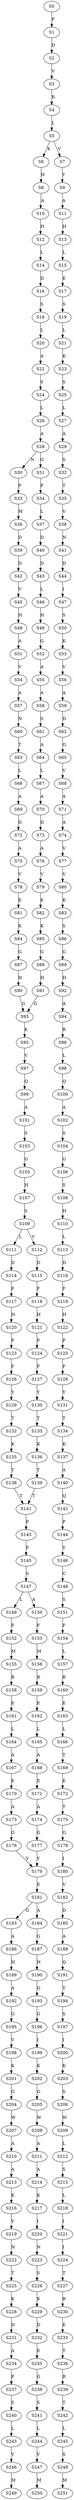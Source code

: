 strict digraph  {
	S0 -> S1 [ label = P ];
	S1 -> S2 [ label = D ];
	S2 -> S3 [ label = V ];
	S3 -> S4 [ label = R ];
	S4 -> S5 [ label = L ];
	S5 -> S6 [ label = K ];
	S5 -> S7 [ label = V ];
	S6 -> S8 [ label = H ];
	S7 -> S9 [ label = Y ];
	S8 -> S10 [ label = A ];
	S9 -> S11 [ label = A ];
	S10 -> S12 [ label = H ];
	S11 -> S13 [ label = H ];
	S12 -> S14 [ label = L ];
	S13 -> S15 [ label = L ];
	S14 -> S16 [ label = D ];
	S15 -> S17 [ label = E ];
	S16 -> S18 [ label = S ];
	S17 -> S19 [ label = S ];
	S18 -> S20 [ label = L ];
	S19 -> S21 [ label = L ];
	S20 -> S22 [ label = A ];
	S21 -> S23 [ label = K ];
	S22 -> S24 [ label = S ];
	S23 -> S25 [ label = S ];
	S24 -> S26 [ label = L ];
	S25 -> S27 [ label = L ];
	S26 -> S28 [ label = A ];
	S27 -> S29 [ label = A ];
	S28 -> S30 [ label = N ];
	S28 -> S31 [ label = G ];
	S29 -> S32 [ label = S ];
	S30 -> S33 [ label = P ];
	S31 -> S34 [ label = P ];
	S32 -> S35 [ label = T ];
	S33 -> S36 [ label = M ];
	S34 -> S37 [ label = L ];
	S35 -> S38 [ label = V ];
	S36 -> S39 [ label = D ];
	S37 -> S40 [ label = D ];
	S38 -> S41 [ label = N ];
	S39 -> S42 [ label = D ];
	S40 -> S43 [ label = D ];
	S41 -> S44 [ label = D ];
	S42 -> S45 [ label = V ];
	S43 -> S46 [ label = L ];
	S44 -> S47 [ label = I ];
	S45 -> S48 [ label = H ];
	S46 -> S49 [ label = H ];
	S47 -> S50 [ label = S ];
	S48 -> S51 [ label = A ];
	S49 -> S52 [ label = G ];
	S50 -> S53 [ label = K ];
	S51 -> S54 [ label = V ];
	S52 -> S55 [ label = A ];
	S53 -> S56 [ label = V ];
	S54 -> S57 [ label = A ];
	S55 -> S58 [ label = A ];
	S56 -> S59 [ label = A ];
	S57 -> S60 [ label = N ];
	S58 -> S61 [ label = S ];
	S59 -> S62 [ label = D ];
	S60 -> S63 [ label = T ];
	S61 -> S64 [ label = A ];
	S62 -> S65 [ label = G ];
	S63 -> S66 [ label = L ];
	S64 -> S67 [ label = L ];
	S65 -> S68 [ label = V ];
	S66 -> S69 [ label = A ];
	S67 -> S70 [ label = A ];
	S68 -> S71 [ label = A ];
	S69 -> S72 [ label = D ];
	S70 -> S73 [ label = D ];
	S71 -> S74 [ label = A ];
	S72 -> S75 [ label = A ];
	S73 -> S76 [ label = A ];
	S74 -> S77 [ label = V ];
	S75 -> S78 [ label = V ];
	S76 -> S79 [ label = V ];
	S77 -> S80 [ label = V ];
	S78 -> S81 [ label = K ];
	S79 -> S82 [ label = K ];
	S80 -> S83 [ label = K ];
	S81 -> S84 [ label = K ];
	S82 -> S85 [ label = K ];
	S83 -> S86 [ label = S ];
	S84 -> S87 [ label = G ];
	S85 -> S88 [ label = G ];
	S86 -> S89 [ label = G ];
	S87 -> S90 [ label = H ];
	S88 -> S91 [ label = H ];
	S89 -> S92 [ label = H ];
	S90 -> S93 [ label = G ];
	S91 -> S93 [ label = G ];
	S92 -> S94 [ label = A ];
	S93 -> S95 [ label = K ];
	S94 -> S96 [ label = R ];
	S95 -> S97 [ label = V ];
	S96 -> S98 [ label = L ];
	S97 -> S99 [ label = Q ];
	S98 -> S100 [ label = Q ];
	S99 -> S101 [ label = A ];
	S100 -> S102 [ label = A ];
	S101 -> S103 [ label = S ];
	S102 -> S104 [ label = S ];
	S103 -> S105 [ label = G ];
	S104 -> S106 [ label = G ];
	S105 -> S107 [ label = H ];
	S106 -> S108 [ label = S ];
	S107 -> S109 [ label = S ];
	S108 -> S110 [ label = H ];
	S109 -> S111 [ label = L ];
	S109 -> S112 [ label = V ];
	S110 -> S113 [ label = L ];
	S111 -> S114 [ label = D ];
	S112 -> S115 [ label = D ];
	S113 -> S116 [ label = D ];
	S114 -> S117 [ label = F ];
	S115 -> S118 [ label = F ];
	S116 -> S119 [ label = F ];
	S117 -> S120 [ label = H ];
	S118 -> S121 [ label = H ];
	S119 -> S122 [ label = H ];
	S120 -> S123 [ label = P ];
	S121 -> S124 [ label = P ];
	S122 -> S125 [ label = P ];
	S123 -> S126 [ label = F ];
	S124 -> S127 [ label = F ];
	S125 -> S128 [ label = F ];
	S126 -> S129 [ label = Y ];
	S127 -> S130 [ label = Y ];
	S128 -> S131 [ label = Y ];
	S129 -> S132 [ label = T ];
	S130 -> S133 [ label = T ];
	S131 -> S134 [ label = T ];
	S132 -> S135 [ label = K ];
	S133 -> S136 [ label = K ];
	S134 -> S137 [ label = K ];
	S135 -> S138 [ label = T ];
	S136 -> S139 [ label = T ];
	S137 -> S140 [ label = A ];
	S138 -> S141 [ label = T ];
	S139 -> S141 [ label = T ];
	S140 -> S142 [ label = Q ];
	S141 -> S143 [ label = P ];
	S142 -> S144 [ label = P ];
	S143 -> S145 [ label = F ];
	S144 -> S146 [ label = Y ];
	S145 -> S147 [ label = S ];
	S146 -> S148 [ label = C ];
	S147 -> S149 [ label = L ];
	S147 -> S150 [ label = A ];
	S148 -> S151 [ label = S ];
	S149 -> S152 [ label = F ];
	S150 -> S153 [ label = F ];
	S151 -> S154 [ label = F ];
	S152 -> S155 [ label = M ];
	S153 -> S156 [ label = M ];
	S154 -> S157 [ label = L ];
	S155 -> S158 [ label = R ];
	S156 -> S159 [ label = R ];
	S157 -> S160 [ label = R ];
	S158 -> S161 [ label = E ];
	S159 -> S162 [ label = E ];
	S160 -> S163 [ label = E ];
	S161 -> S164 [ label = L ];
	S162 -> S165 [ label = L ];
	S163 -> S166 [ label = L ];
	S164 -> S167 [ label = A ];
	S165 -> S168 [ label = A ];
	S166 -> S169 [ label = T ];
	S167 -> S170 [ label = E ];
	S168 -> S171 [ label = E ];
	S169 -> S172 [ label = E ];
	S170 -> S173 [ label = A ];
	S171 -> S174 [ label = A ];
	S172 -> S175 [ label = T ];
	S173 -> S176 [ label = G ];
	S174 -> S177 [ label = G ];
	S175 -> S178 [ label = G ];
	S176 -> S179 [ label = Y ];
	S177 -> S179 [ label = Y ];
	S178 -> S180 [ label = I ];
	S179 -> S181 [ label = E ];
	S180 -> S182 [ label = V ];
	S181 -> S183 [ label = G ];
	S181 -> S184 [ label = A ];
	S182 -> S185 [ label = D ];
	S183 -> S186 [ label = A ];
	S184 -> S187 [ label = G ];
	S185 -> S188 [ label = A ];
	S186 -> S189 [ label = H ];
	S187 -> S190 [ label = H ];
	S188 -> S191 [ label = Q ];
	S189 -> S192 [ label = A ];
	S190 -> S193 [ label = G ];
	S191 -> S194 [ label = T ];
	S192 -> S195 [ label = G ];
	S193 -> S196 [ label = G ];
	S194 -> S197 [ label = S ];
	S195 -> S198 [ label = V ];
	S196 -> S199 [ label = I ];
	S197 -> S200 [ label = I ];
	S198 -> S201 [ label = K ];
	S199 -> S202 [ label = K ];
	S200 -> S203 [ label = K ];
	S201 -> S204 [ label = G ];
	S202 -> S205 [ label = G ];
	S203 -> S206 [ label = S ];
	S204 -> S207 [ label = W ];
	S205 -> S208 [ label = W ];
	S206 -> S209 [ label = W ];
	S207 -> S210 [ label = A ];
	S208 -> S211 [ label = A ];
	S209 -> S212 [ label = L ];
	S210 -> S213 [ label = A ];
	S211 -> S214 [ label = A ];
	S212 -> S215 [ label = S ];
	S213 -> S216 [ label = K ];
	S214 -> S217 [ label = K ];
	S215 -> S218 [ label = L ];
	S216 -> S219 [ label = V ];
	S217 -> S220 [ label = I ];
	S218 -> S221 [ label = I ];
	S219 -> S222 [ label = N ];
	S220 -> S223 [ label = N ];
	S221 -> S224 [ label = I ];
	S222 -> S225 [ label = T ];
	S223 -> S226 [ label = S ];
	S224 -> S227 [ label = T ];
	S225 -> S228 [ label = K ];
	S226 -> S229 [ label = K ];
	S227 -> S230 [ label = R ];
	S228 -> S231 [ label = D ];
	S229 -> S232 [ label = D ];
	S230 -> S233 [ label = E ];
	S231 -> S234 [ label = A ];
	S232 -> S235 [ label = E ];
	S233 -> S236 [ label = T ];
	S234 -> S237 [ label = P ];
	S235 -> S238 [ label = G ];
	S236 -> S239 [ label = R ];
	S237 -> S240 [ label = S ];
	S238 -> S241 [ label = S ];
	S239 -> S242 [ label = T ];
	S240 -> S243 [ label = L ];
	S241 -> S244 [ label = L ];
	S242 -> S245 [ label = L ];
	S243 -> S246 [ label = V ];
	S244 -> S247 [ label = V ];
	S245 -> S248 [ label = S ];
	S246 -> S249 [ label = M ];
	S247 -> S250 [ label = M ];
	S248 -> S251 [ label = M ];
}
